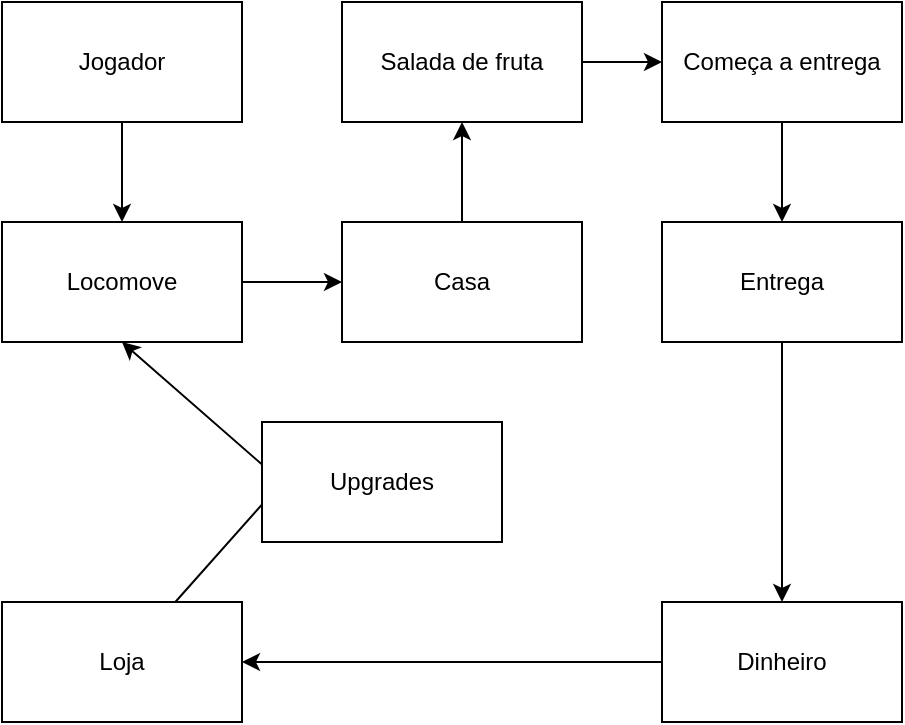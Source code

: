 <mxfile>
    <diagram id="0fRZ8cgv3hgfZdcL0v2U" name="Page-1">
        <mxGraphModel dx="1130" dy="655" grid="1" gridSize="10" guides="1" tooltips="1" connect="1" arrows="1" fold="1" page="1" pageScale="1" pageWidth="850" pageHeight="1100" math="0" shadow="0">
            <root>
                <mxCell id="0"/>
                <mxCell id="1" parent="0"/>
                <mxCell id="122" style="edgeStyle=none;html=1;entryX=0.5;entryY=0;entryDx=0;entryDy=0;" edge="1" parent="1" source="42" target="121">
                    <mxGeometry relative="1" as="geometry"/>
                </mxCell>
                <mxCell id="42" value="Jogador" style="rounded=0;whiteSpace=wrap;html=1;" parent="1" vertex="1">
                    <mxGeometry x="50" y="80" width="120" height="60" as="geometry"/>
                </mxCell>
                <mxCell id="124" style="edgeStyle=none;html=1;" edge="1" parent="1" source="121" target="123">
                    <mxGeometry relative="1" as="geometry"/>
                </mxCell>
                <mxCell id="121" value="Locomove" style="rounded=0;whiteSpace=wrap;html=1;" vertex="1" parent="1">
                    <mxGeometry x="50" y="190" width="120" height="60" as="geometry"/>
                </mxCell>
                <mxCell id="126" style="edgeStyle=none;html=1;entryX=0.5;entryY=1;entryDx=0;entryDy=0;" edge="1" parent="1" source="123" target="125">
                    <mxGeometry relative="1" as="geometry"/>
                </mxCell>
                <mxCell id="123" value="Casa" style="rounded=0;whiteSpace=wrap;html=1;" vertex="1" parent="1">
                    <mxGeometry x="220" y="190" width="120" height="60" as="geometry"/>
                </mxCell>
                <mxCell id="128" style="edgeStyle=none;html=1;entryX=0;entryY=0.5;entryDx=0;entryDy=0;" edge="1" parent="1" source="125" target="127">
                    <mxGeometry relative="1" as="geometry"/>
                </mxCell>
                <mxCell id="125" value="Salada de fruta" style="rounded=0;whiteSpace=wrap;html=1;" vertex="1" parent="1">
                    <mxGeometry x="220" y="80" width="120" height="60" as="geometry"/>
                </mxCell>
                <mxCell id="130" style="edgeStyle=none;html=1;entryX=0.5;entryY=0;entryDx=0;entryDy=0;" edge="1" parent="1" source="127" target="129">
                    <mxGeometry relative="1" as="geometry">
                        <mxPoint x="440" y="180" as="targetPoint"/>
                    </mxGeometry>
                </mxCell>
                <mxCell id="127" value="Começa a entrega" style="rounded=0;whiteSpace=wrap;html=1;" vertex="1" parent="1">
                    <mxGeometry x="380" y="80" width="120" height="60" as="geometry"/>
                </mxCell>
                <mxCell id="132" style="edgeStyle=none;html=1;entryX=0.5;entryY=0;entryDx=0;entryDy=0;" edge="1" parent="1" source="129" target="131">
                    <mxGeometry relative="1" as="geometry">
                        <mxPoint x="340" y="350" as="targetPoint"/>
                    </mxGeometry>
                </mxCell>
                <mxCell id="129" value="Entrega&lt;br&gt;" style="rounded=0;whiteSpace=wrap;html=1;" vertex="1" parent="1">
                    <mxGeometry x="380" y="190" width="120" height="60" as="geometry"/>
                </mxCell>
                <mxCell id="135" style="edgeStyle=none;html=1;entryX=1;entryY=0.5;entryDx=0;entryDy=0;" edge="1" parent="1" source="131" target="134">
                    <mxGeometry relative="1" as="geometry"/>
                </mxCell>
                <mxCell id="131" value="Dinheiro" style="rounded=0;whiteSpace=wrap;html=1;" vertex="1" parent="1">
                    <mxGeometry x="380" y="380" width="120" height="60" as="geometry"/>
                </mxCell>
                <mxCell id="138" style="edgeStyle=none;html=1;entryX=0.5;entryY=1;entryDx=0;entryDy=0;" edge="1" parent="1" source="134" target="121">
                    <mxGeometry relative="1" as="geometry">
                        <Array as="points">
                            <mxPoint x="190" y="320"/>
                        </Array>
                    </mxGeometry>
                </mxCell>
                <mxCell id="134" value="Loja" style="rounded=0;whiteSpace=wrap;html=1;" vertex="1" parent="1">
                    <mxGeometry x="50" y="380" width="120" height="60" as="geometry"/>
                </mxCell>
                <mxCell id="137" value="Upgrades" style="rounded=0;whiteSpace=wrap;html=1;" vertex="1" parent="1">
                    <mxGeometry x="180" y="290" width="120" height="60" as="geometry"/>
                </mxCell>
            </root>
        </mxGraphModel>
    </diagram>
</mxfile>